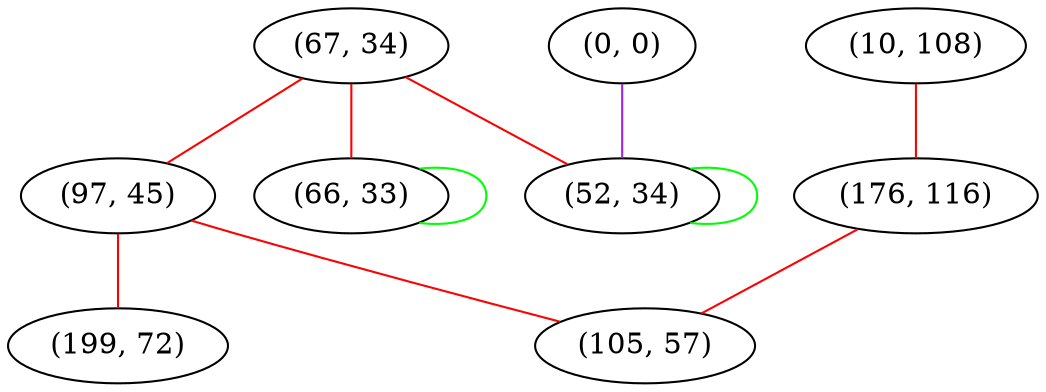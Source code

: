 graph "" {
"(67, 34)";
"(0, 0)";
"(97, 45)";
"(10, 108)";
"(66, 33)";
"(52, 34)";
"(176, 116)";
"(199, 72)";
"(105, 57)";
"(67, 34)" -- "(97, 45)"  [color=red, key=0, weight=1];
"(67, 34)" -- "(66, 33)"  [color=red, key=0, weight=1];
"(67, 34)" -- "(52, 34)"  [color=red, key=0, weight=1];
"(0, 0)" -- "(52, 34)"  [color=purple, key=0, weight=4];
"(97, 45)" -- "(199, 72)"  [color=red, key=0, weight=1];
"(97, 45)" -- "(105, 57)"  [color=red, key=0, weight=1];
"(10, 108)" -- "(176, 116)"  [color=red, key=0, weight=1];
"(66, 33)" -- "(66, 33)"  [color=green, key=0, weight=2];
"(52, 34)" -- "(52, 34)"  [color=green, key=0, weight=2];
"(176, 116)" -- "(105, 57)"  [color=red, key=0, weight=1];
}
